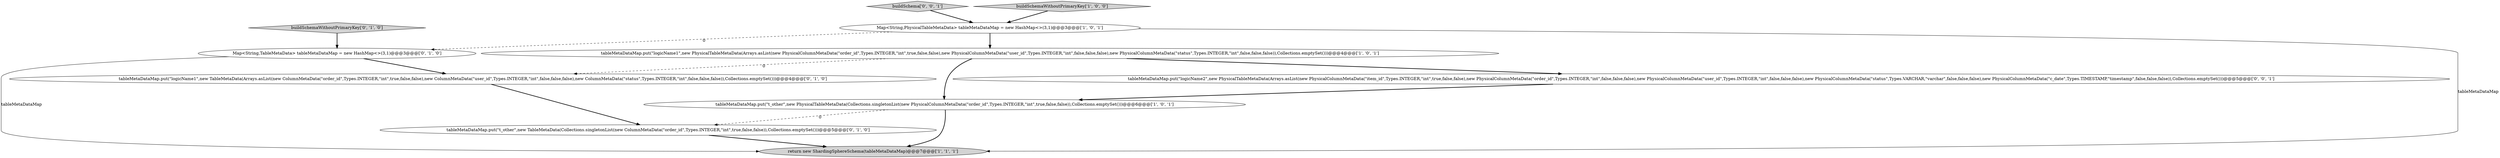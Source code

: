 digraph {
4 [style = filled, label = "tableMetaDataMap.put(\"logicName1\",new PhysicalTableMetaData(Arrays.asList(new PhysicalColumnMetaData(\"order_id\",Types.INTEGER,\"int\",true,false,false),new PhysicalColumnMetaData(\"user_id\",Types.INTEGER,\"int\",false,false,false),new PhysicalColumnMetaData(\"status\",Types.INTEGER,\"int\",false,false,false)),Collections.emptySet()))@@@4@@@['1', '0', '1']", fillcolor = white, shape = ellipse image = "AAA0AAABBB1BBB"];
9 [style = filled, label = "buildSchema['0', '0', '1']", fillcolor = lightgray, shape = diamond image = "AAA0AAABBB3BBB"];
5 [style = filled, label = "buildSchemaWithoutPrimaryKey['0', '1', '0']", fillcolor = lightgray, shape = diamond image = "AAA0AAABBB2BBB"];
2 [style = filled, label = "return new ShardingSphereSchema(tableMetaDataMap)@@@7@@@['1', '1', '1']", fillcolor = lightgray, shape = ellipse image = "AAA0AAABBB1BBB"];
0 [style = filled, label = "tableMetaDataMap.put(\"t_other\",new PhysicalTableMetaData(Collections.singletonList(new PhysicalColumnMetaData(\"order_id\",Types.INTEGER,\"int\",true,false,false)),Collections.emptySet()))@@@6@@@['1', '0', '1']", fillcolor = white, shape = ellipse image = "AAA0AAABBB1BBB"];
6 [style = filled, label = "Map<String,TableMetaData> tableMetaDataMap = new HashMap<>(3,1)@@@3@@@['0', '1', '0']", fillcolor = white, shape = ellipse image = "AAA1AAABBB2BBB"];
1 [style = filled, label = "buildSchemaWithoutPrimaryKey['1', '0', '0']", fillcolor = lightgray, shape = diamond image = "AAA0AAABBB1BBB"];
7 [style = filled, label = "tableMetaDataMap.put(\"logicName1\",new TableMetaData(Arrays.asList(new ColumnMetaData(\"order_id\",Types.INTEGER,\"int\",true,false,false),new ColumnMetaData(\"user_id\",Types.INTEGER,\"int\",false,false,false),new ColumnMetaData(\"status\",Types.INTEGER,\"int\",false,false,false)),Collections.emptySet()))@@@4@@@['0', '1', '0']", fillcolor = white, shape = ellipse image = "AAA1AAABBB2BBB"];
8 [style = filled, label = "tableMetaDataMap.put(\"t_other\",new TableMetaData(Collections.singletonList(new ColumnMetaData(\"order_id\",Types.INTEGER,\"int\",true,false,false)),Collections.emptySet()))@@@5@@@['0', '1', '0']", fillcolor = white, shape = ellipse image = "AAA1AAABBB2BBB"];
3 [style = filled, label = "Map<String,PhysicalTableMetaData> tableMetaDataMap = new HashMap<>(3,1)@@@3@@@['1', '0', '1']", fillcolor = white, shape = ellipse image = "AAA0AAABBB1BBB"];
10 [style = filled, label = "tableMetaDataMap.put(\"logicName2\",new PhysicalTableMetaData(Arrays.asList(new PhysicalColumnMetaData(\"item_id\",Types.INTEGER,\"int\",true,false,false),new PhysicalColumnMetaData(\"order_id\",Types.INTEGER,\"int\",false,false,false),new PhysicalColumnMetaData(\"user_id\",Types.INTEGER,\"int\",false,false,false),new PhysicalColumnMetaData(\"status\",Types.VARCHAR,\"varchar\",false,false,false),new PhysicalColumnMetaData(\"c_date\",Types.TIMESTAMP,\"timestamp\",false,false,false)),Collections.emptySet()))@@@5@@@['0', '0', '1']", fillcolor = white, shape = ellipse image = "AAA0AAABBB3BBB"];
4->10 [style = bold, label=""];
9->3 [style = bold, label=""];
3->2 [style = solid, label="tableMetaDataMap"];
3->6 [style = dashed, label="0"];
1->3 [style = bold, label=""];
8->2 [style = bold, label=""];
0->2 [style = bold, label=""];
6->7 [style = bold, label=""];
7->8 [style = bold, label=""];
4->7 [style = dashed, label="0"];
5->6 [style = bold, label=""];
0->8 [style = dashed, label="0"];
3->4 [style = bold, label=""];
10->0 [style = bold, label=""];
4->0 [style = bold, label=""];
6->2 [style = solid, label="tableMetaDataMap"];
}
